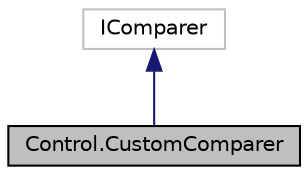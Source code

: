 digraph "Control.CustomComparer"
{
 // LATEX_PDF_SIZE
  edge [fontname="Helvetica",fontsize="10",labelfontname="Helvetica",labelfontsize="10"];
  node [fontname="Helvetica",fontsize="10",shape=record];
  Node1 [label="Control.CustomComparer",height=0.2,width=0.4,color="black", fillcolor="grey75", style="filled", fontcolor="black",tooltip="This class introduces object comparison"];
  Node2 -> Node1 [dir="back",color="midnightblue",fontsize="10",style="solid",fontname="Helvetica"];
  Node2 [label="IComparer",height=0.2,width=0.4,color="grey75", fillcolor="white", style="filled",tooltip=" "];
}
